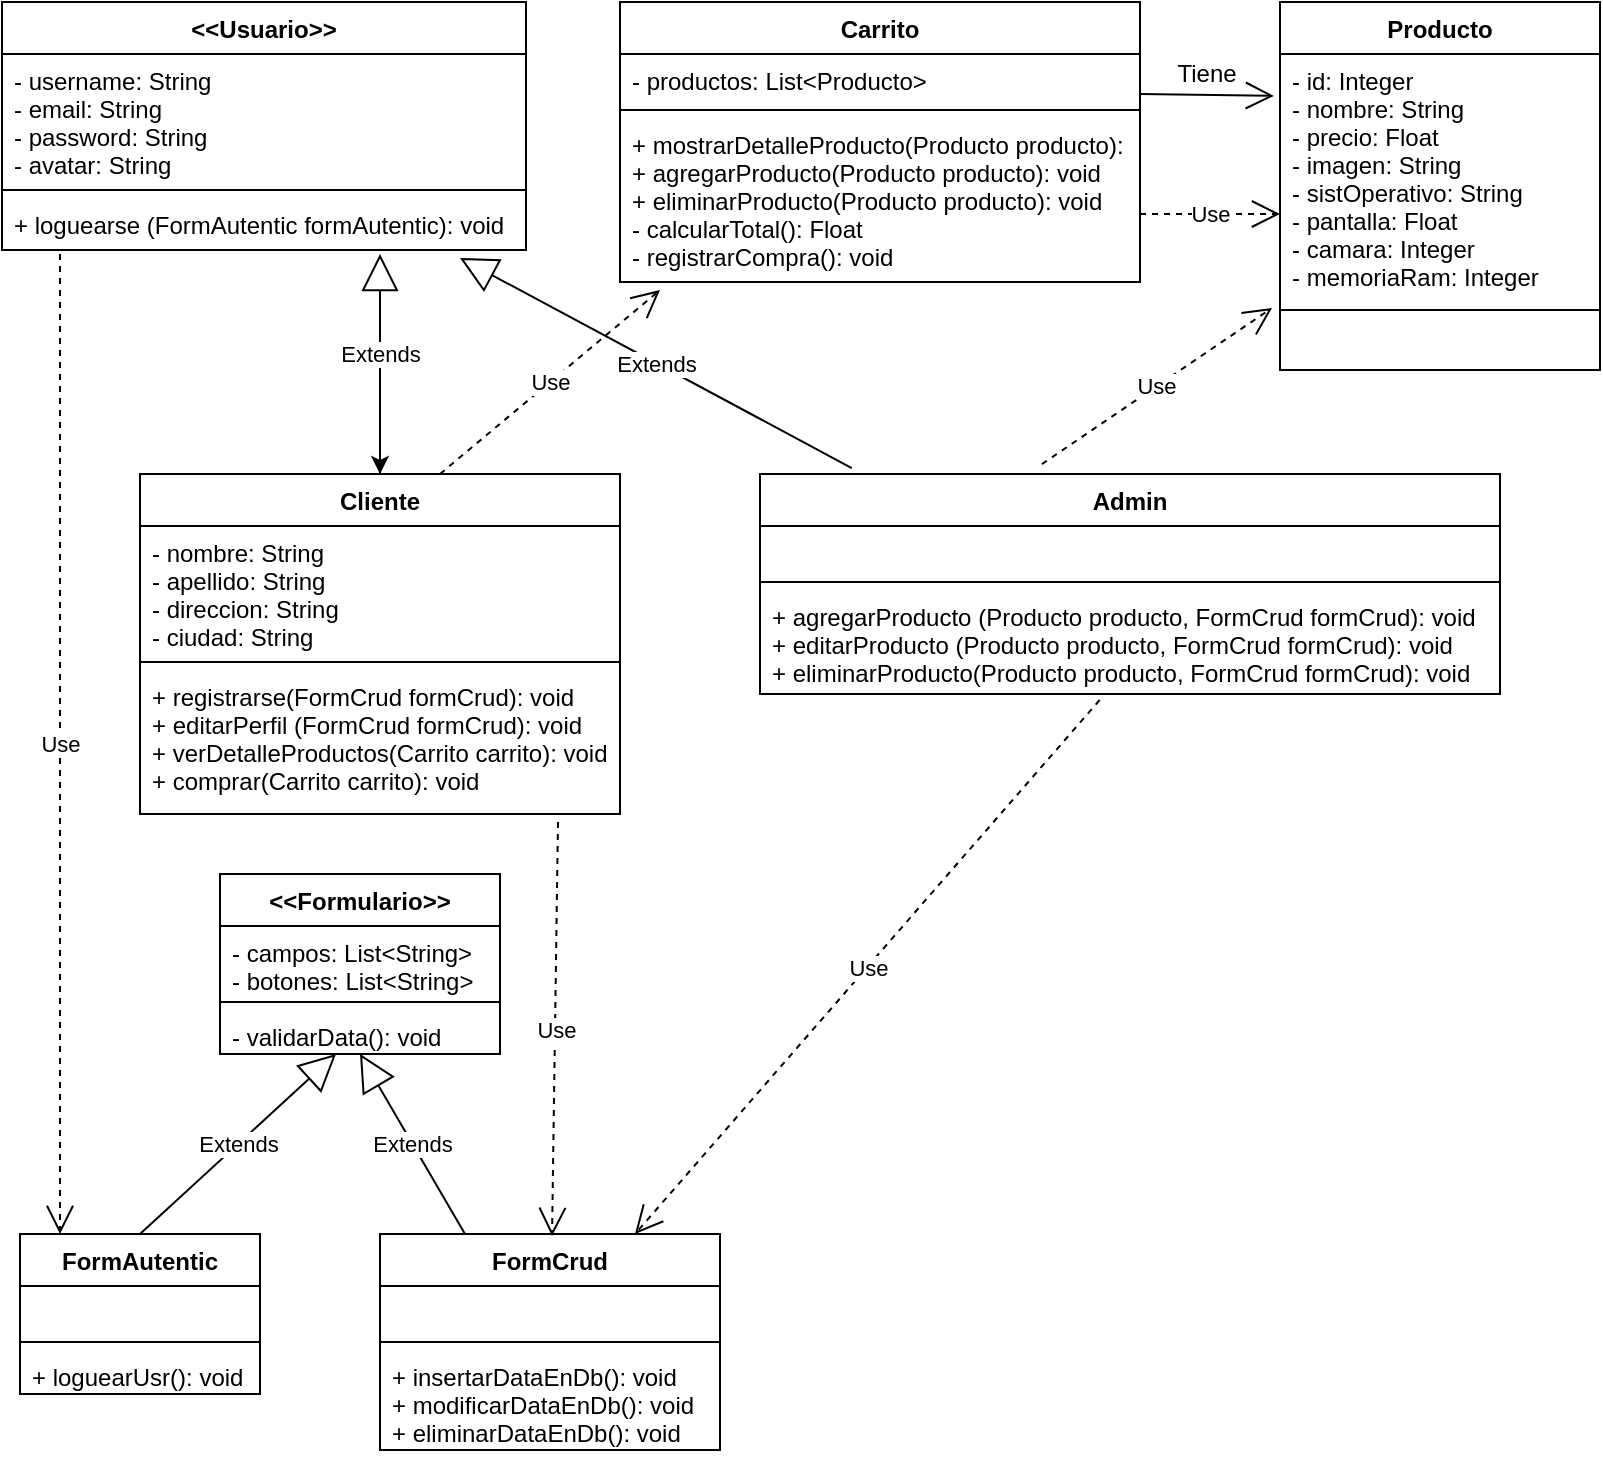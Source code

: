 <mxfile version="12.5.4" type="device"><diagram id="evud7nxipA6UO9lIcq0A" name="Page-1"><mxGraphModel dx="868" dy="479" grid="1" gridSize="10" guides="1" tooltips="1" connect="1" arrows="1" fold="1" page="1" pageScale="1" pageWidth="827" pageHeight="1169" math="0" shadow="0"><root><mxCell id="0"/><mxCell id="1" parent="0"/><mxCell id="IIYBzuZlCHGQJgk9kRn3-1" value="&lt;&lt;Usuario&gt;&gt;" style="swimlane;fontStyle=1;align=center;verticalAlign=top;childLayout=stackLayout;horizontal=1;startSize=26;horizontalStack=0;resizeParent=1;resizeParentMax=0;resizeLast=0;collapsible=1;marginBottom=0;" parent="1" vertex="1"><mxGeometry x="21" y="64" width="262" height="124" as="geometry"/></mxCell><mxCell id="IIYBzuZlCHGQJgk9kRn3-2" value="- username: String&#xA;- email: String&#xA;- password: String&#xA;- avatar: String&#xA;" style="text;strokeColor=none;fillColor=none;align=left;verticalAlign=top;spacingLeft=4;spacingRight=4;overflow=hidden;rotatable=0;points=[[0,0.5],[1,0.5]];portConstraint=eastwest;" parent="IIYBzuZlCHGQJgk9kRn3-1" vertex="1"><mxGeometry y="26" width="262" height="64" as="geometry"/></mxCell><mxCell id="IIYBzuZlCHGQJgk9kRn3-3" value="" style="line;strokeWidth=1;fillColor=none;align=left;verticalAlign=middle;spacingTop=-1;spacingLeft=3;spacingRight=3;rotatable=0;labelPosition=right;points=[];portConstraint=eastwest;" parent="IIYBzuZlCHGQJgk9kRn3-1" vertex="1"><mxGeometry y="90" width="262" height="8" as="geometry"/></mxCell><mxCell id="IIYBzuZlCHGQJgk9kRn3-4" value="+ loguearse (FormAutentic formAutentic): void" style="text;strokeColor=none;fillColor=none;align=left;verticalAlign=top;spacingLeft=4;spacingRight=4;overflow=hidden;rotatable=0;points=[[0,0.5],[1,0.5]];portConstraint=eastwest;" parent="IIYBzuZlCHGQJgk9kRn3-1" vertex="1"><mxGeometry y="98" width="262" height="26" as="geometry"/></mxCell><mxCell id="IIYBzuZlCHGQJgk9kRn3-5" value="FormCrud" style="swimlane;fontStyle=1;align=center;verticalAlign=top;childLayout=stackLayout;horizontal=1;startSize=26;horizontalStack=0;resizeParent=1;resizeParentMax=0;resizeLast=0;collapsible=1;marginBottom=0;" parent="1" vertex="1"><mxGeometry x="210" y="680" width="170" height="108" as="geometry"/></mxCell><mxCell id="IIYBzuZlCHGQJgk9kRn3-6" value=" " style="text;strokeColor=none;fillColor=none;align=left;verticalAlign=top;spacingLeft=4;spacingRight=4;overflow=hidden;rotatable=0;points=[[0,0.5],[1,0.5]];portConstraint=eastwest;" parent="IIYBzuZlCHGQJgk9kRn3-5" vertex="1"><mxGeometry y="26" width="170" height="24" as="geometry"/></mxCell><mxCell id="IIYBzuZlCHGQJgk9kRn3-7" value="" style="line;strokeWidth=1;fillColor=none;align=left;verticalAlign=middle;spacingTop=-1;spacingLeft=3;spacingRight=3;rotatable=0;labelPosition=right;points=[];portConstraint=eastwest;" parent="IIYBzuZlCHGQJgk9kRn3-5" vertex="1"><mxGeometry y="50" width="170" height="8" as="geometry"/></mxCell><mxCell id="IIYBzuZlCHGQJgk9kRn3-8" value="+ insertarDataEnDb(): void&#xA;+ modificarDataEnDb(): void&#xA;+ eliminarDataEnDb(): void" style="text;strokeColor=none;fillColor=none;align=left;verticalAlign=top;spacingLeft=4;spacingRight=4;overflow=hidden;rotatable=0;points=[[0,0.5],[1,0.5]];portConstraint=eastwest;" parent="IIYBzuZlCHGQJgk9kRn3-5" vertex="1"><mxGeometry y="58" width="170" height="50" as="geometry"/></mxCell><mxCell id="IIYBzuZlCHGQJgk9kRn3-9" value="Producto" style="swimlane;fontStyle=1;align=center;verticalAlign=top;childLayout=stackLayout;horizontal=1;startSize=26;horizontalStack=0;resizeParent=1;resizeParentMax=0;resizeLast=0;collapsible=1;marginBottom=0;" parent="1" vertex="1"><mxGeometry x="660" y="64" width="160" height="184" as="geometry"/></mxCell><mxCell id="IIYBzuZlCHGQJgk9kRn3-10" value="- id: Integer&#xA;- nombre: String&#xA;- precio: Float&#xA;- imagen: String&#xA;- sistOperativo: String&#xA;- pantalla: Float&#xA;- camara: Integer&#xA;- memoriaRam: Integer&#xA;&#xA;&#xA;" style="text;strokeColor=none;fillColor=none;align=left;verticalAlign=top;spacingLeft=4;spacingRight=4;overflow=hidden;rotatable=0;points=[[0,0.5],[1,0.5]];portConstraint=eastwest;" parent="IIYBzuZlCHGQJgk9kRn3-9" vertex="1"><mxGeometry y="26" width="160" height="124" as="geometry"/></mxCell><mxCell id="IIYBzuZlCHGQJgk9kRn3-11" value="" style="line;strokeWidth=1;fillColor=none;align=left;verticalAlign=middle;spacingTop=-1;spacingLeft=3;spacingRight=3;rotatable=0;labelPosition=right;points=[];portConstraint=eastwest;" parent="IIYBzuZlCHGQJgk9kRn3-9" vertex="1"><mxGeometry y="150" width="160" height="8" as="geometry"/></mxCell><mxCell id="IIYBzuZlCHGQJgk9kRn3-12" value=" " style="text;strokeColor=none;fillColor=none;align=left;verticalAlign=top;spacingLeft=4;spacingRight=4;overflow=hidden;rotatable=0;points=[[0,0.5],[1,0.5]];portConstraint=eastwest;" parent="IIYBzuZlCHGQJgk9kRn3-9" vertex="1"><mxGeometry y="158" width="160" height="26" as="geometry"/></mxCell><mxCell id="IIYBzuZlCHGQJgk9kRn3-13" value="Carrito" style="swimlane;fontStyle=1;align=center;verticalAlign=top;childLayout=stackLayout;horizontal=1;startSize=26;horizontalStack=0;resizeParent=1;resizeParentMax=0;resizeLast=0;collapsible=1;marginBottom=0;" parent="1" vertex="1"><mxGeometry x="330" y="64" width="260" height="140" as="geometry"/></mxCell><mxCell id="IIYBzuZlCHGQJgk9kRn3-14" value="- productos: List&lt;Producto&gt;" style="text;strokeColor=none;fillColor=none;align=left;verticalAlign=top;spacingLeft=4;spacingRight=4;overflow=hidden;rotatable=0;points=[[0,0.5],[1,0.5]];portConstraint=eastwest;" parent="IIYBzuZlCHGQJgk9kRn3-13" vertex="1"><mxGeometry y="26" width="260" height="24" as="geometry"/></mxCell><mxCell id="IIYBzuZlCHGQJgk9kRn3-15" value="" style="line;strokeWidth=1;fillColor=none;align=left;verticalAlign=middle;spacingTop=-1;spacingLeft=3;spacingRight=3;rotatable=0;labelPosition=right;points=[];portConstraint=eastwest;" parent="IIYBzuZlCHGQJgk9kRn3-13" vertex="1"><mxGeometry y="50" width="260" height="8" as="geometry"/></mxCell><mxCell id="IIYBzuZlCHGQJgk9kRn3-16" value="+ mostrarDetalleProducto(Producto producto): void&#xA;+ agregarProducto(Producto producto): void&#xA;+ eliminarProducto(Producto producto): void&#xA;- calcularTotal(): Float&#xA;- registrarCompra(): void" style="text;strokeColor=none;fillColor=none;align=left;verticalAlign=top;spacingLeft=4;spacingRight=4;overflow=hidden;rotatable=0;points=[[0,0.5],[1,0.5]];portConstraint=eastwest;" parent="IIYBzuZlCHGQJgk9kRn3-13" vertex="1"><mxGeometry y="58" width="260" height="82" as="geometry"/></mxCell><mxCell id="IIYBzuZlCHGQJgk9kRn3-45" style="edgeStyle=orthogonalEdgeStyle;rounded=0;orthogonalLoop=1;jettySize=auto;html=1;" parent="1" source="IIYBzuZlCHGQJgk9kRn3-20" edge="1"><mxGeometry relative="1" as="geometry"><mxPoint x="210" y="300" as="targetPoint"/></mxGeometry></mxCell><mxCell id="IIYBzuZlCHGQJgk9kRn3-20" value="Cliente" style="swimlane;fontStyle=1;align=center;verticalAlign=top;childLayout=stackLayout;horizontal=1;startSize=26;horizontalStack=0;resizeParent=1;resizeParentMax=0;resizeLast=0;collapsible=1;marginBottom=0;" parent="1" vertex="1"><mxGeometry x="90" y="300" width="240" height="170" as="geometry"/></mxCell><mxCell id="IIYBzuZlCHGQJgk9kRn3-21" value="- nombre: String&#xA;- apellido: String&#xA;- direccion: String&#xA;- ciudad: String" style="text;strokeColor=none;fillColor=none;align=left;verticalAlign=top;spacingLeft=4;spacingRight=4;overflow=hidden;rotatable=0;points=[[0,0.5],[1,0.5]];portConstraint=eastwest;" parent="IIYBzuZlCHGQJgk9kRn3-20" vertex="1"><mxGeometry y="26" width="240" height="64" as="geometry"/></mxCell><mxCell id="IIYBzuZlCHGQJgk9kRn3-22" value="" style="line;strokeWidth=1;fillColor=none;align=left;verticalAlign=middle;spacingTop=-1;spacingLeft=3;spacingRight=3;rotatable=0;labelPosition=right;points=[];portConstraint=eastwest;" parent="IIYBzuZlCHGQJgk9kRn3-20" vertex="1"><mxGeometry y="90" width="240" height="8" as="geometry"/></mxCell><mxCell id="IIYBzuZlCHGQJgk9kRn3-23" value="+ registrarse(FormCrud formCrud): void&#xA;+ editarPerfil (FormCrud formCrud): void&#xA;+ verDetalleProductos(Carrito carrito): void&#xA;+ comprar(Carrito carrito): void&#xA;&#xA;" style="text;strokeColor=none;fillColor=none;align=left;verticalAlign=top;spacingLeft=4;spacingRight=4;overflow=hidden;rotatable=0;points=[[0,0.5],[1,0.5]];portConstraint=eastwest;" parent="IIYBzuZlCHGQJgk9kRn3-20" vertex="1"><mxGeometry y="98" width="240" height="72" as="geometry"/></mxCell><mxCell id="IIYBzuZlCHGQJgk9kRn3-24" value="Admin" style="swimlane;fontStyle=1;align=center;verticalAlign=top;childLayout=stackLayout;horizontal=1;startSize=26;horizontalStack=0;resizeParent=1;resizeParentMax=0;resizeLast=0;collapsible=1;marginBottom=0;" parent="1" vertex="1"><mxGeometry x="400" y="300" width="370" height="110" as="geometry"/></mxCell><mxCell id="IIYBzuZlCHGQJgk9kRn3-25" value=" " style="text;strokeColor=none;fillColor=none;align=left;verticalAlign=top;spacingLeft=4;spacingRight=4;overflow=hidden;rotatable=0;points=[[0,0.5],[1,0.5]];portConstraint=eastwest;" parent="IIYBzuZlCHGQJgk9kRn3-24" vertex="1"><mxGeometry y="26" width="370" height="24" as="geometry"/></mxCell><mxCell id="IIYBzuZlCHGQJgk9kRn3-26" value="" style="line;strokeWidth=1;fillColor=none;align=left;verticalAlign=middle;spacingTop=-1;spacingLeft=3;spacingRight=3;rotatable=0;labelPosition=right;points=[];portConstraint=eastwest;" parent="IIYBzuZlCHGQJgk9kRn3-24" vertex="1"><mxGeometry y="50" width="370" height="8" as="geometry"/></mxCell><mxCell id="IIYBzuZlCHGQJgk9kRn3-27" value="+ agregarProducto (Producto producto, FormCrud formCrud): void&#xA;+ editarProducto (Producto producto, FormCrud formCrud): void&#xA;+ eliminarProducto(Producto producto, FormCrud formCrud): void&#xA;&#xA;" style="text;strokeColor=none;fillColor=none;align=left;verticalAlign=top;spacingLeft=4;spacingRight=4;overflow=hidden;rotatable=0;points=[[0,0.5],[1,0.5]];portConstraint=eastwest;" parent="IIYBzuZlCHGQJgk9kRn3-24" vertex="1"><mxGeometry y="58" width="370" height="52" as="geometry"/></mxCell><mxCell id="IIYBzuZlCHGQJgk9kRn3-28" value="&lt;&lt;Formulario&gt;&gt;&#xA;" style="swimlane;fontStyle=1;align=center;verticalAlign=top;childLayout=stackLayout;horizontal=1;startSize=26;horizontalStack=0;resizeParent=1;resizeParentMax=0;resizeLast=0;collapsible=1;marginBottom=0;" parent="1" vertex="1"><mxGeometry x="130" y="500" width="140" height="90" as="geometry"/></mxCell><mxCell id="IIYBzuZlCHGQJgk9kRn3-29" value="- campos: List&lt;String&gt;&#xA;- botones: List&lt;String&gt;&#xA;" style="text;strokeColor=none;fillColor=none;align=left;verticalAlign=top;spacingLeft=4;spacingRight=4;overflow=hidden;rotatable=0;points=[[0,0.5],[1,0.5]];portConstraint=eastwest;" parent="IIYBzuZlCHGQJgk9kRn3-28" vertex="1"><mxGeometry y="26" width="140" height="34" as="geometry"/></mxCell><mxCell id="IIYBzuZlCHGQJgk9kRn3-30" value="" style="line;strokeWidth=1;fillColor=none;align=left;verticalAlign=middle;spacingTop=-1;spacingLeft=3;spacingRight=3;rotatable=0;labelPosition=right;points=[];portConstraint=eastwest;" parent="IIYBzuZlCHGQJgk9kRn3-28" vertex="1"><mxGeometry y="60" width="140" height="8" as="geometry"/></mxCell><mxCell id="IIYBzuZlCHGQJgk9kRn3-31" value="- validarData(): void" style="text;strokeColor=none;fillColor=none;align=left;verticalAlign=top;spacingLeft=4;spacingRight=4;overflow=hidden;rotatable=0;points=[[0,0.5],[1,0.5]];portConstraint=eastwest;" parent="IIYBzuZlCHGQJgk9kRn3-28" vertex="1"><mxGeometry y="68" width="140" height="22" as="geometry"/></mxCell><mxCell id="IIYBzuZlCHGQJgk9kRn3-32" value="FormAutentic" style="swimlane;fontStyle=1;align=center;verticalAlign=top;childLayout=stackLayout;horizontal=1;startSize=26;horizontalStack=0;resizeParent=1;resizeParentMax=0;resizeLast=0;collapsible=1;marginBottom=0;" parent="1" vertex="1"><mxGeometry x="30" y="680" width="120" height="80" as="geometry"/></mxCell><mxCell id="IIYBzuZlCHGQJgk9kRn3-33" value=" " style="text;strokeColor=none;fillColor=none;align=left;verticalAlign=top;spacingLeft=4;spacingRight=4;overflow=hidden;rotatable=0;points=[[0,0.5],[1,0.5]];portConstraint=eastwest;" parent="IIYBzuZlCHGQJgk9kRn3-32" vertex="1"><mxGeometry y="26" width="120" height="24" as="geometry"/></mxCell><mxCell id="IIYBzuZlCHGQJgk9kRn3-34" value="" style="line;strokeWidth=1;fillColor=none;align=left;verticalAlign=middle;spacingTop=-1;spacingLeft=3;spacingRight=3;rotatable=0;labelPosition=right;points=[];portConstraint=eastwest;" parent="IIYBzuZlCHGQJgk9kRn3-32" vertex="1"><mxGeometry y="50" width="120" height="8" as="geometry"/></mxCell><mxCell id="IIYBzuZlCHGQJgk9kRn3-35" value="+ loguearUsr(): void" style="text;strokeColor=none;fillColor=none;align=left;verticalAlign=top;spacingLeft=4;spacingRight=4;overflow=hidden;rotatable=0;points=[[0,0.5],[1,0.5]];portConstraint=eastwest;" parent="IIYBzuZlCHGQJgk9kRn3-32" vertex="1"><mxGeometry y="58" width="120" height="22" as="geometry"/></mxCell><mxCell id="IIYBzuZlCHGQJgk9kRn3-43" value="Use" style="endArrow=open;endSize=12;dashed=1;html=1;exitX=0.381;exitY=-0.045;exitDx=0;exitDy=0;exitPerimeter=0;entryX=-0.025;entryY=1.024;entryDx=0;entryDy=0;entryPerimeter=0;" parent="1" source="IIYBzuZlCHGQJgk9kRn3-24" target="IIYBzuZlCHGQJgk9kRn3-10" edge="1"><mxGeometry width="160" relative="1" as="geometry"><mxPoint x="490" y="260" as="sourcePoint"/><mxPoint x="640" y="230" as="targetPoint"/></mxGeometry></mxCell><mxCell id="IIYBzuZlCHGQJgk9kRn3-44" value="Extends" style="endArrow=block;endSize=16;endFill=0;html=1;" parent="1" edge="1"><mxGeometry width="160" relative="1" as="geometry"><mxPoint x="210" y="290" as="sourcePoint"/><mxPoint x="210" y="190" as="targetPoint"/></mxGeometry></mxCell><mxCell id="IIYBzuZlCHGQJgk9kRn3-46" value="Extends" style="endArrow=block;endSize=16;endFill=0;html=1;exitX=0.124;exitY=-0.027;exitDx=0;exitDy=0;exitPerimeter=0;" parent="1" source="IIYBzuZlCHGQJgk9kRn3-24" edge="1"><mxGeometry width="160" relative="1" as="geometry"><mxPoint x="330" y="280" as="sourcePoint"/><mxPoint x="250" y="192" as="targetPoint"/></mxGeometry></mxCell><mxCell id="IIYBzuZlCHGQJgk9kRn3-47" value="Use" style="endArrow=open;endSize=12;dashed=1;html=1;exitX=0.625;exitY=0;exitDx=0;exitDy=0;exitPerimeter=0;entryX=0.077;entryY=1.049;entryDx=0;entryDy=0;entryPerimeter=0;" parent="1" source="IIYBzuZlCHGQJgk9kRn3-20" target="IIYBzuZlCHGQJgk9kRn3-16" edge="1"><mxGeometry width="160" relative="1" as="geometry"><mxPoint x="240" y="290" as="sourcePoint"/><mxPoint x="320" y="210" as="targetPoint"/></mxGeometry></mxCell><mxCell id="IIYBzuZlCHGQJgk9kRn3-54" value="Use" style="endArrow=open;endSize=12;dashed=1;html=1;exitX=0.459;exitY=1.058;exitDx=0;exitDy=0;exitPerimeter=0;entryX=0.75;entryY=0;entryDx=0;entryDy=0;" parent="1" source="IIYBzuZlCHGQJgk9kRn3-27" target="IIYBzuZlCHGQJgk9kRn3-5" edge="1"><mxGeometry width="160" relative="1" as="geometry"><mxPoint x="333" y="600" as="sourcePoint"/><mxPoint x="380" y="650" as="targetPoint"/></mxGeometry></mxCell><mxCell id="IIYBzuZlCHGQJgk9kRn3-55" value="Use" style="endArrow=open;endSize=12;dashed=1;html=1;entryX=0.406;entryY=0.008;entryDx=0;entryDy=0;entryPerimeter=0;exitX=0.8;exitY=1.056;exitDx=0;exitDy=0;exitPerimeter=0;" parent="1" edge="1"><mxGeometry width="160" relative="1" as="geometry"><mxPoint x="299" y="474.032" as="sourcePoint"/><mxPoint x="296.02" y="680.96" as="targetPoint"/></mxGeometry></mxCell><mxCell id="IIYBzuZlCHGQJgk9kRn3-57" value="Use" style="endArrow=open;endSize=12;dashed=1;html=1;" parent="1" edge="1"><mxGeometry width="160" relative="1" as="geometry"><mxPoint x="50" y="190" as="sourcePoint"/><mxPoint x="50" y="680" as="targetPoint"/></mxGeometry></mxCell><mxCell id="IIYBzuZlCHGQJgk9kRn3-58" value="Extends" style="endArrow=block;endSize=16;endFill=0;html=1;exitX=0.5;exitY=0;exitDx=0;exitDy=0;" parent="1" source="IIYBzuZlCHGQJgk9kRn3-32" target="IIYBzuZlCHGQJgk9kRn3-31" edge="1"><mxGeometry width="160" relative="1" as="geometry"><mxPoint x="90" y="670" as="sourcePoint"/><mxPoint x="160" y="625" as="targetPoint"/></mxGeometry></mxCell><mxCell id="IIYBzuZlCHGQJgk9kRn3-60" value="Extends" style="endArrow=block;endSize=16;endFill=0;html=1;entryX=0.5;entryY=1;entryDx=0;entryDy=0;exitX=0.25;exitY=0;exitDx=0;exitDy=0;" parent="1" source="IIYBzuZlCHGQJgk9kRn3-5" target="IIYBzuZlCHGQJgk9kRn3-28" edge="1"><mxGeometry width="160" relative="1" as="geometry"><mxPoint x="240" y="680" as="sourcePoint"/><mxPoint x="210" y="620" as="targetPoint"/></mxGeometry></mxCell><mxCell id="w7yqA028aW6tNoesilk7-6" value="Use" style="endArrow=open;endSize=12;dashed=1;html=1;" parent="1" edge="1"><mxGeometry width="160" relative="1" as="geometry"><mxPoint x="590" y="170" as="sourcePoint"/><mxPoint x="660" y="170" as="targetPoint"/></mxGeometry></mxCell><mxCell id="w7yqA028aW6tNoesilk7-7" value="" style="endArrow=open;endFill=1;endSize=12;html=1;entryX=-0.019;entryY=0.169;entryDx=0;entryDy=0;entryPerimeter=0;" parent="1" target="IIYBzuZlCHGQJgk9kRn3-10" edge="1"><mxGeometry width="160" relative="1" as="geometry"><mxPoint x="590" y="110" as="sourcePoint"/><mxPoint x="640" y="110" as="targetPoint"/></mxGeometry></mxCell><mxCell id="w7yqA028aW6tNoesilk7-8" value="Tiene" style="text;html=1;align=center;verticalAlign=middle;resizable=0;points=[];autosize=1;" parent="1" vertex="1"><mxGeometry x="598" y="90" width="50" height="20" as="geometry"/></mxCell></root></mxGraphModel></diagram></mxfile>